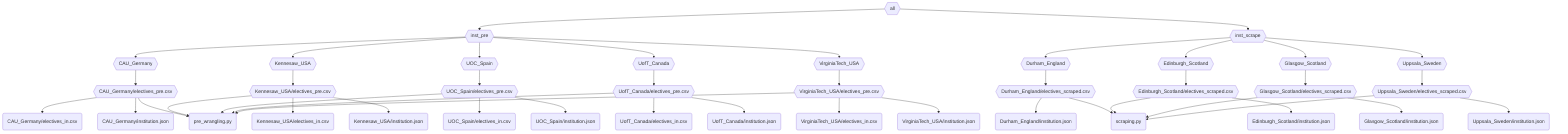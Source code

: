 flowchart TD
    n18{{"CAU_Germany"}}:::dirty
    n21("CAU_Germany/electives_in.csv")
    n19{{"CAU_Germany/electives_pre.csv"}}:::dirty
    n20("CAU_Germany/institution.json")
    n4{{"Durham_England"}}:::dirty
    n5{{"Durham_England/electives_scraped.csv"}}:::dirty
    n6("Durham_England/institution.json")
    n8{{"Edinburgh_Scotland"}}:::dirty
    n9{{"Edinburgh_Scotland/electives_scraped.csv"}}:::dirty
    n10("Edinburgh_Scotland/institution.json")
    n11{{"Glasgow_Scotland"}}:::dirty
    n12{{"Glasgow_Scotland/electives_scraped.csv"}}:::dirty
    n13("Glasgow_Scotland/institution.json")
    n23{{"Kennesaw_USA"}}:::dirty
    n26("Kennesaw_USA/electives_in.csv")
    n24{{"Kennesaw_USA/electives_pre.csv"}}:::dirty
    n25("Kennesaw_USA/institution.json")
    n31{{"UOC_Spain"}}:::dirty
    n34("UOC_Spain/electives_in.csv")
    n32{{"UOC_Spain/electives_pre.csv"}}:::dirty
    n33("UOC_Spain/institution.json")
    n27{{"UofT_Canada"}}:::dirty
    n30("UofT_Canada/electives_in.csv")
    n28{{"UofT_Canada/electives_pre.csv"}}:::dirty
    n29("UofT_Canada/institution.json")
    n14{{"Uppsala_Sweden"}}:::dirty
    n15{{"Uppsala_Sweden/electives_scraped.csv"}}:::dirty
    n16("Uppsala_Sweden/institution.json")
    n35{{"VirginiaTech_USA"}}:::dirty
    n38("VirginiaTech_USA/electives_in.csv")
    n36{{"VirginiaTech_USA/electives_pre.csv"}}:::dirty
    n37("VirginiaTech_USA/institution.json")
    n2{{"all"}}:::dirty
    n17{{"inst_pre"}}:::dirty
    n3{{"inst_scrape"}}:::dirty
    n22("pre_wrangling.py")
    n7("scraping.py")
    n18 --> n19
    n19 --> n21
    n19 --> n20
    n19 --> n22
    n4 --> n5
    n5 --> n6
    n5 --> n7
    n8 --> n9
    n9 --> n10
    n9 --> n7
    n11 --> n12
    n12 --> n13
    n12 --> n7
    n23 --> n24
    n24 --> n26
    n24 --> n25
    n24 --> n22
    n31 --> n32
    n32 --> n34
    n32 --> n33
    n32 --> n22
    n27 --> n28
    n28 --> n30
    n28 --> n29
    n28 --> n22
    n14 --> n15
    n15 --> n16
    n15 --> n7
    n35 --> n36
    n36 --> n38
    n36 --> n37
    n36 --> n22
    n2 --> n17
    n2 --> n3
    n17 --> n18
    n17 --> n23
    n17 --> n31
    n17 --> n27
    n17 --> n35
    n3 --> n4
    n3 --> n8
    n3 --> n11
    n3 --> n14